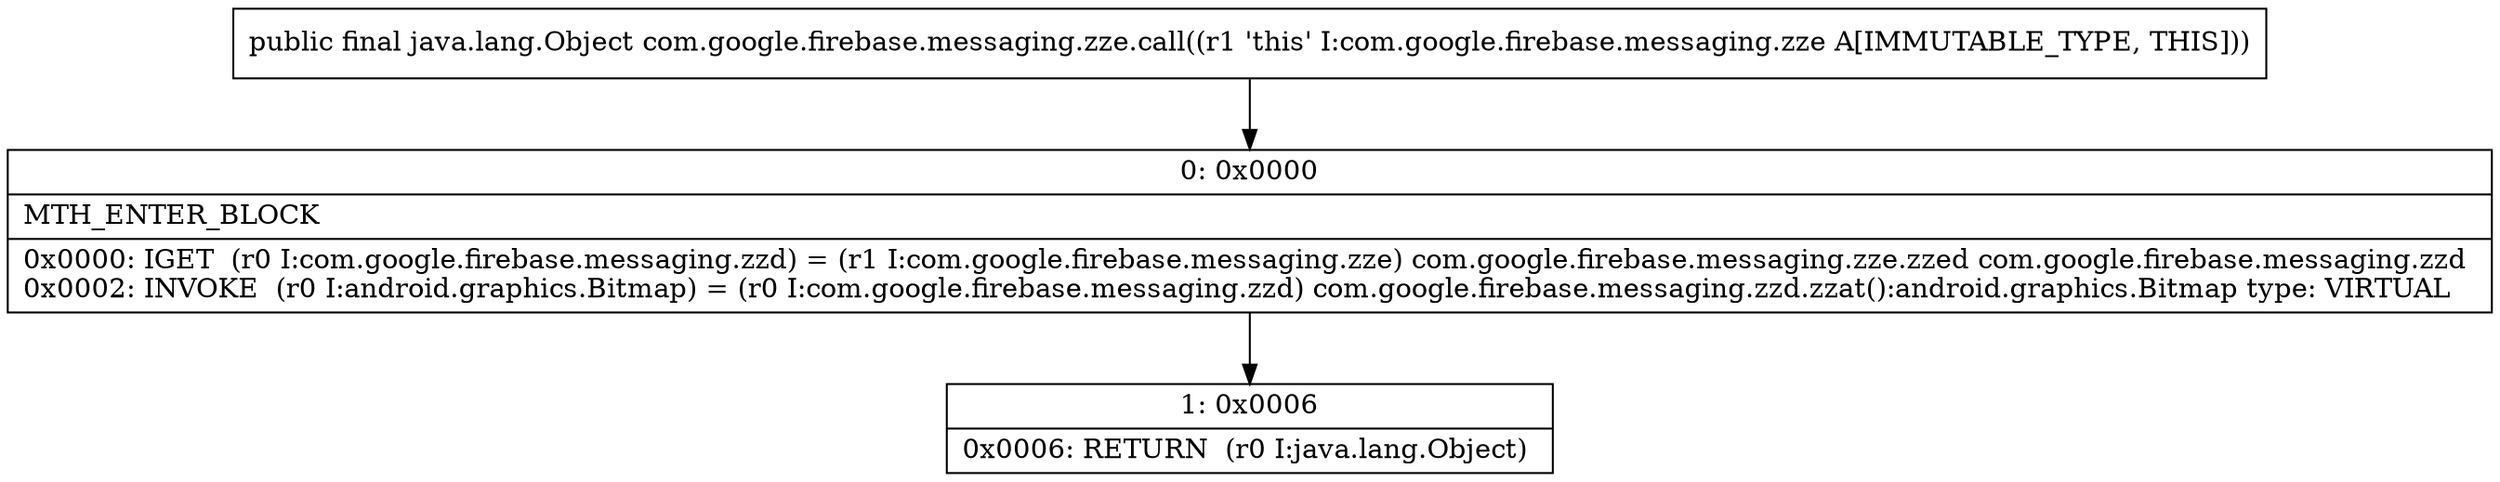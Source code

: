 digraph "CFG forcom.google.firebase.messaging.zze.call()Ljava\/lang\/Object;" {
Node_0 [shape=record,label="{0\:\ 0x0000|MTH_ENTER_BLOCK\l|0x0000: IGET  (r0 I:com.google.firebase.messaging.zzd) = (r1 I:com.google.firebase.messaging.zze) com.google.firebase.messaging.zze.zzed com.google.firebase.messaging.zzd \l0x0002: INVOKE  (r0 I:android.graphics.Bitmap) = (r0 I:com.google.firebase.messaging.zzd) com.google.firebase.messaging.zzd.zzat():android.graphics.Bitmap type: VIRTUAL \l}"];
Node_1 [shape=record,label="{1\:\ 0x0006|0x0006: RETURN  (r0 I:java.lang.Object) \l}"];
MethodNode[shape=record,label="{public final java.lang.Object com.google.firebase.messaging.zze.call((r1 'this' I:com.google.firebase.messaging.zze A[IMMUTABLE_TYPE, THIS])) }"];
MethodNode -> Node_0;
Node_0 -> Node_1;
}

